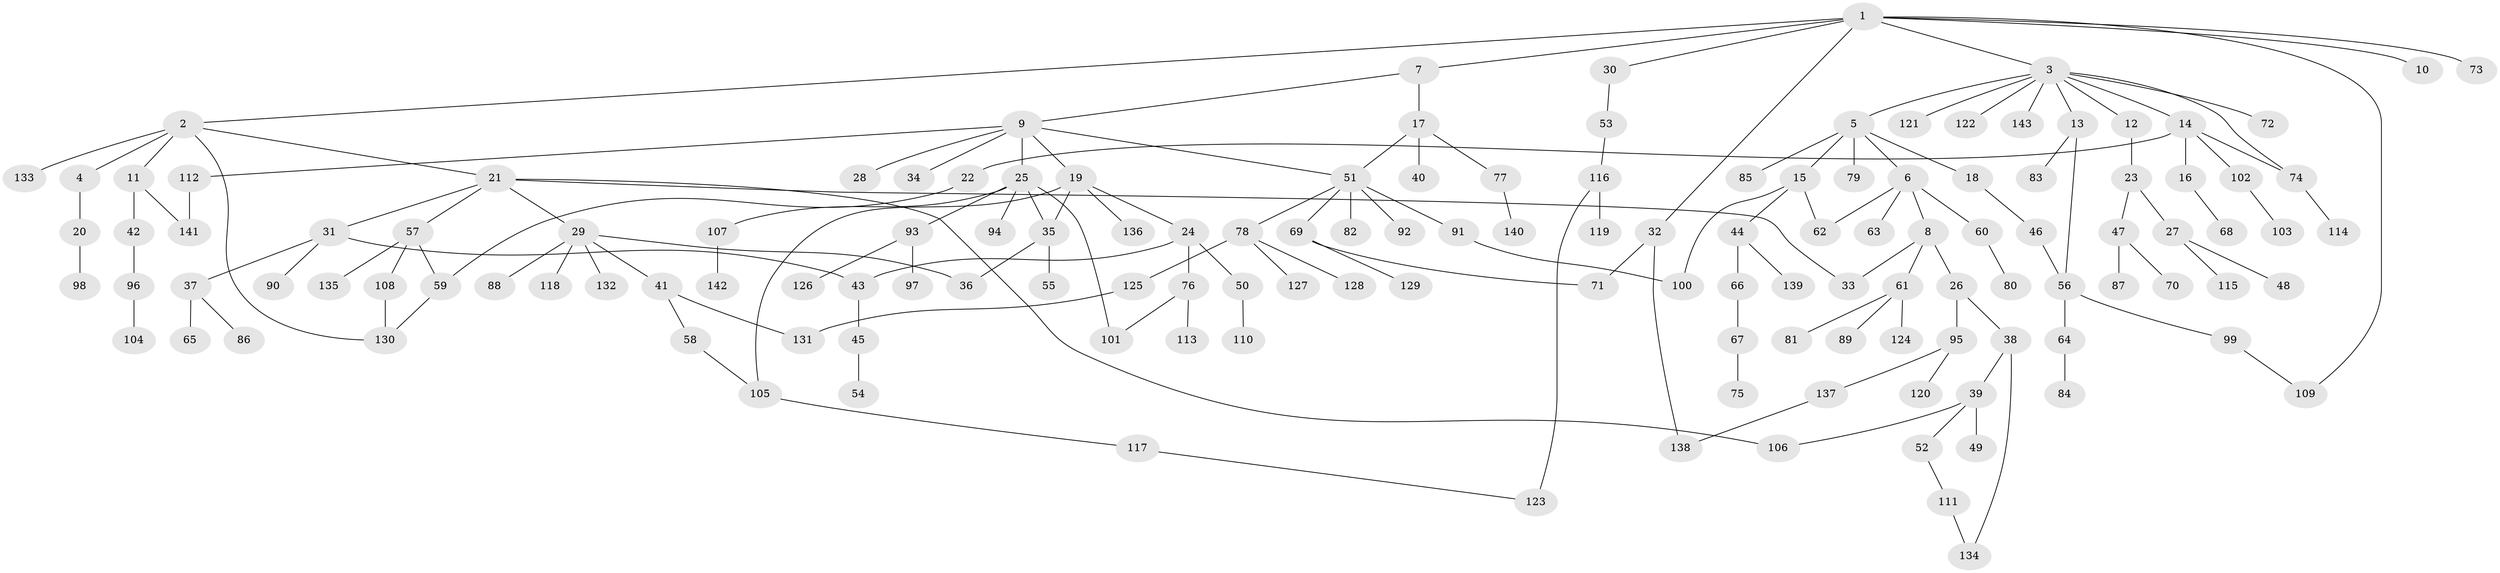 // Generated by graph-tools (version 1.1) at 2025/34/03/09/25 02:34:11]
// undirected, 143 vertices, 164 edges
graph export_dot {
graph [start="1"]
  node [color=gray90,style=filled];
  1;
  2;
  3;
  4;
  5;
  6;
  7;
  8;
  9;
  10;
  11;
  12;
  13;
  14;
  15;
  16;
  17;
  18;
  19;
  20;
  21;
  22;
  23;
  24;
  25;
  26;
  27;
  28;
  29;
  30;
  31;
  32;
  33;
  34;
  35;
  36;
  37;
  38;
  39;
  40;
  41;
  42;
  43;
  44;
  45;
  46;
  47;
  48;
  49;
  50;
  51;
  52;
  53;
  54;
  55;
  56;
  57;
  58;
  59;
  60;
  61;
  62;
  63;
  64;
  65;
  66;
  67;
  68;
  69;
  70;
  71;
  72;
  73;
  74;
  75;
  76;
  77;
  78;
  79;
  80;
  81;
  82;
  83;
  84;
  85;
  86;
  87;
  88;
  89;
  90;
  91;
  92;
  93;
  94;
  95;
  96;
  97;
  98;
  99;
  100;
  101;
  102;
  103;
  104;
  105;
  106;
  107;
  108;
  109;
  110;
  111;
  112;
  113;
  114;
  115;
  116;
  117;
  118;
  119;
  120;
  121;
  122;
  123;
  124;
  125;
  126;
  127;
  128;
  129;
  130;
  131;
  132;
  133;
  134;
  135;
  136;
  137;
  138;
  139;
  140;
  141;
  142;
  143;
  1 -- 2;
  1 -- 3;
  1 -- 7;
  1 -- 10;
  1 -- 30;
  1 -- 32;
  1 -- 73;
  1 -- 109;
  2 -- 4;
  2 -- 11;
  2 -- 21;
  2 -- 130;
  2 -- 133;
  3 -- 5;
  3 -- 12;
  3 -- 13;
  3 -- 14;
  3 -- 72;
  3 -- 74;
  3 -- 121;
  3 -- 122;
  3 -- 143;
  4 -- 20;
  5 -- 6;
  5 -- 15;
  5 -- 18;
  5 -- 79;
  5 -- 85;
  6 -- 8;
  6 -- 60;
  6 -- 62;
  6 -- 63;
  7 -- 9;
  7 -- 17;
  8 -- 26;
  8 -- 33;
  8 -- 61;
  9 -- 19;
  9 -- 25;
  9 -- 28;
  9 -- 34;
  9 -- 51;
  9 -- 112;
  11 -- 42;
  11 -- 141;
  12 -- 23;
  13 -- 56;
  13 -- 83;
  14 -- 16;
  14 -- 22;
  14 -- 102;
  14 -- 74;
  15 -- 44;
  15 -- 100;
  15 -- 62;
  16 -- 68;
  17 -- 40;
  17 -- 77;
  17 -- 51;
  18 -- 46;
  19 -- 24;
  19 -- 35;
  19 -- 136;
  19 -- 105;
  20 -- 98;
  21 -- 29;
  21 -- 31;
  21 -- 57;
  21 -- 33;
  21 -- 106;
  22 -- 59;
  23 -- 27;
  23 -- 47;
  24 -- 43;
  24 -- 50;
  24 -- 76;
  25 -- 93;
  25 -- 94;
  25 -- 107;
  25 -- 35;
  25 -- 101;
  26 -- 38;
  26 -- 95;
  27 -- 48;
  27 -- 115;
  29 -- 36;
  29 -- 41;
  29 -- 88;
  29 -- 118;
  29 -- 132;
  30 -- 53;
  31 -- 37;
  31 -- 90;
  31 -- 43;
  32 -- 71;
  32 -- 138;
  35 -- 55;
  35 -- 36;
  37 -- 65;
  37 -- 86;
  38 -- 39;
  38 -- 134;
  39 -- 49;
  39 -- 52;
  39 -- 106;
  41 -- 58;
  41 -- 131;
  42 -- 96;
  43 -- 45;
  44 -- 66;
  44 -- 139;
  45 -- 54;
  46 -- 56;
  47 -- 70;
  47 -- 87;
  50 -- 110;
  51 -- 69;
  51 -- 78;
  51 -- 82;
  51 -- 91;
  51 -- 92;
  52 -- 111;
  53 -- 116;
  56 -- 64;
  56 -- 99;
  57 -- 108;
  57 -- 135;
  57 -- 59;
  58 -- 105;
  59 -- 130;
  60 -- 80;
  61 -- 81;
  61 -- 89;
  61 -- 124;
  64 -- 84;
  66 -- 67;
  67 -- 75;
  69 -- 71;
  69 -- 129;
  74 -- 114;
  76 -- 101;
  76 -- 113;
  77 -- 140;
  78 -- 125;
  78 -- 127;
  78 -- 128;
  91 -- 100;
  93 -- 97;
  93 -- 126;
  95 -- 120;
  95 -- 137;
  96 -- 104;
  99 -- 109;
  102 -- 103;
  105 -- 117;
  107 -- 142;
  108 -- 130;
  111 -- 134;
  112 -- 141;
  116 -- 119;
  116 -- 123;
  117 -- 123;
  125 -- 131;
  137 -- 138;
}

